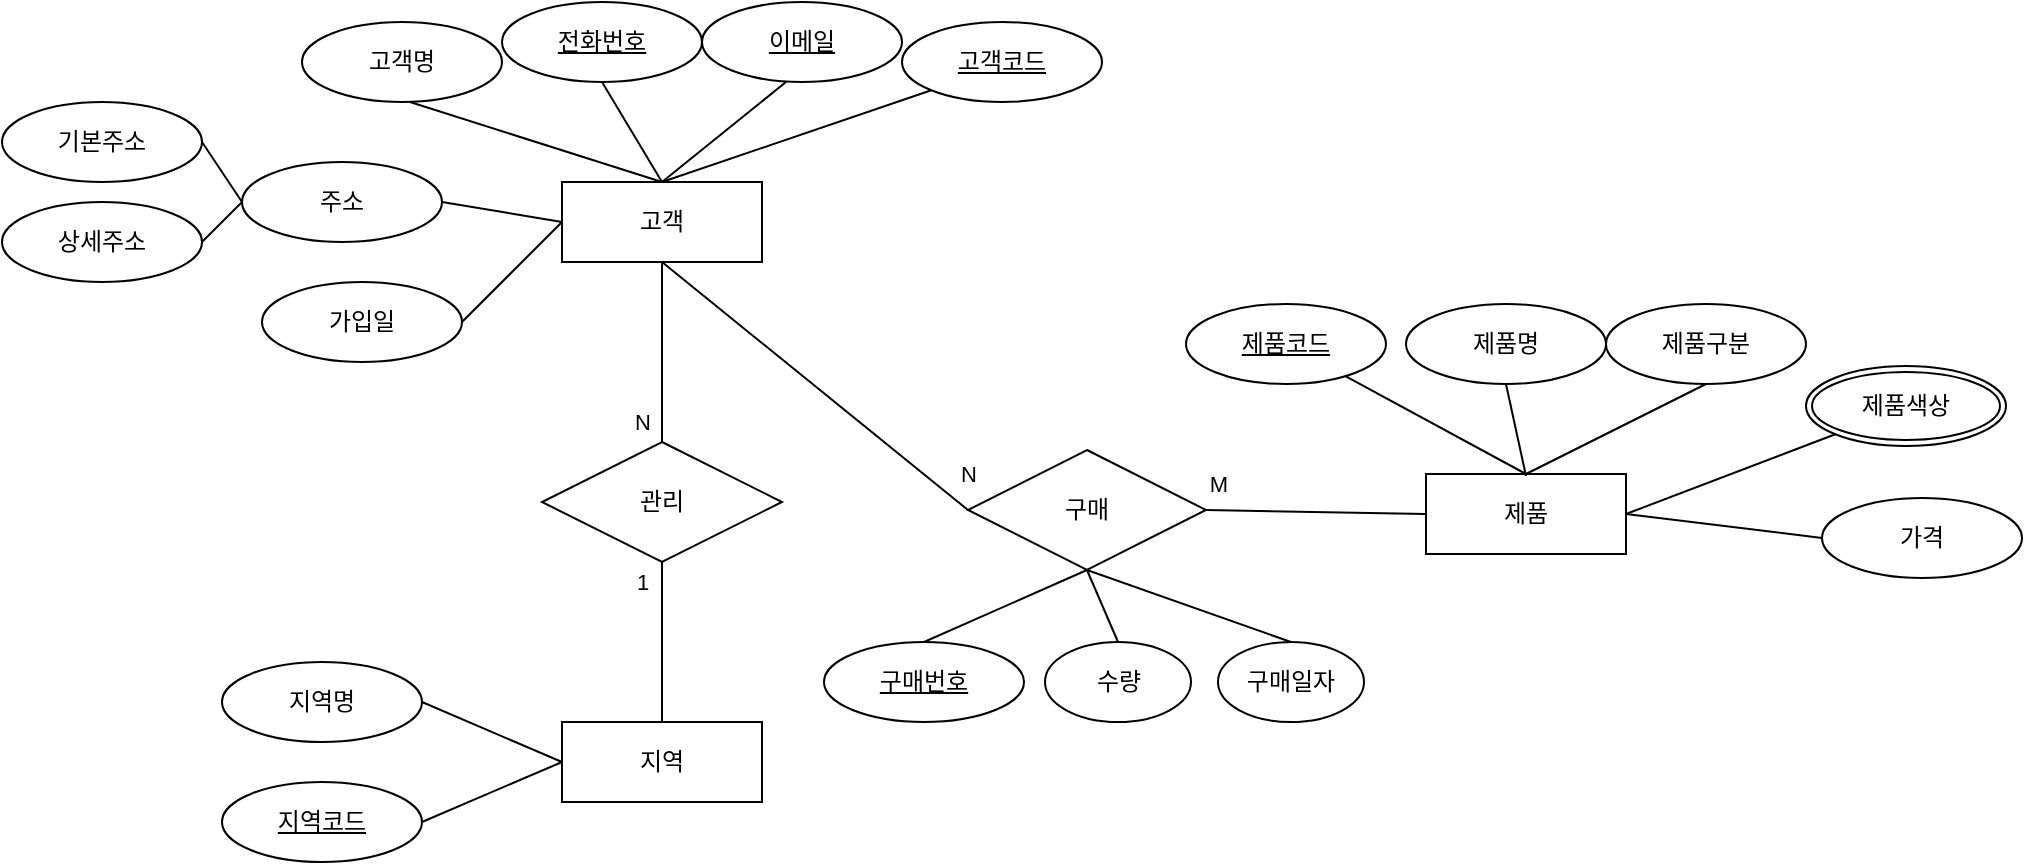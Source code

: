 <mxfile version="24.4.9" type="github">
  <diagram name="페이지-1" id="IF5AbfCkqErPpQ4If3bP">
    <mxGraphModel dx="1434" dy="746" grid="1" gridSize="10" guides="1" tooltips="1" connect="1" arrows="1" fold="1" page="1" pageScale="1" pageWidth="1169" pageHeight="1654" math="0" shadow="0">
      <root>
        <mxCell id="0" />
        <mxCell id="1" parent="0" />
        <mxCell id="cT9uqwKPEqpuGE8zAoui-2" value="고객" style="rounded=0;whiteSpace=wrap;html=1;" vertex="1" parent="1">
          <mxGeometry x="300" y="260" width="100" height="40" as="geometry" />
        </mxCell>
        <mxCell id="cT9uqwKPEqpuGE8zAoui-4" value="고객명" style="ellipse;whiteSpace=wrap;html=1;align=center;" vertex="1" parent="1">
          <mxGeometry x="170" y="180" width="100" height="40" as="geometry" />
        </mxCell>
        <mxCell id="cT9uqwKPEqpuGE8zAoui-5" value="전화번호" style="ellipse;whiteSpace=wrap;html=1;align=center;fontStyle=4;" vertex="1" parent="1">
          <mxGeometry x="270" y="170" width="100" height="40" as="geometry" />
        </mxCell>
        <mxCell id="cT9uqwKPEqpuGE8zAoui-6" value="이메일" style="ellipse;whiteSpace=wrap;html=1;align=center;fontStyle=4;" vertex="1" parent="1">
          <mxGeometry x="370" y="170" width="100" height="40" as="geometry" />
        </mxCell>
        <mxCell id="cT9uqwKPEqpuGE8zAoui-7" value="" style="endArrow=none;html=1;rounded=0;entryX=0.5;entryY=1;entryDx=0;entryDy=0;exitX=0.5;exitY=0;exitDx=0;exitDy=0;" edge="1" parent="1" source="cT9uqwKPEqpuGE8zAoui-2" target="cT9uqwKPEqpuGE8zAoui-5">
          <mxGeometry relative="1" as="geometry">
            <mxPoint x="380" y="255" as="sourcePoint" />
            <mxPoint x="430" y="350" as="targetPoint" />
          </mxGeometry>
        </mxCell>
        <mxCell id="cT9uqwKPEqpuGE8zAoui-8" value="" style="endArrow=none;html=1;rounded=0;exitX=1;exitY=0.5;exitDx=0;exitDy=0;" edge="1" parent="1" source="cT9uqwKPEqpuGE8zAoui-16">
          <mxGeometry relative="1" as="geometry">
            <mxPoint x="180" y="240" as="sourcePoint" />
            <mxPoint x="300" y="280" as="targetPoint" />
          </mxGeometry>
        </mxCell>
        <mxCell id="cT9uqwKPEqpuGE8zAoui-11" value="" style="endArrow=none;html=1;rounded=0;entryX=0.42;entryY=1;entryDx=0;entryDy=0;entryPerimeter=0;" edge="1" parent="1" target="cT9uqwKPEqpuGE8zAoui-6">
          <mxGeometry relative="1" as="geometry">
            <mxPoint x="350" y="260" as="sourcePoint" />
            <mxPoint x="410" y="220" as="targetPoint" />
            <Array as="points" />
          </mxGeometry>
        </mxCell>
        <mxCell id="cT9uqwKPEqpuGE8zAoui-12" value="고객코드" style="ellipse;whiteSpace=wrap;html=1;align=center;fontStyle=4;" vertex="1" parent="1">
          <mxGeometry x="470" y="180" width="100" height="40" as="geometry" />
        </mxCell>
        <mxCell id="cT9uqwKPEqpuGE8zAoui-15" value="" style="endArrow=none;html=1;rounded=0;entryX=0;entryY=1;entryDx=0;entryDy=0;" edge="1" parent="1" target="cT9uqwKPEqpuGE8zAoui-12">
          <mxGeometry relative="1" as="geometry">
            <mxPoint x="350" y="260" as="sourcePoint" />
            <mxPoint x="464.645" y="214.142" as="targetPoint" />
          </mxGeometry>
        </mxCell>
        <mxCell id="cT9uqwKPEqpuGE8zAoui-16" value="주소&lt;span style=&quot;color: rgba(0, 0, 0, 0); font-family: monospace; font-size: 0px; text-align: start; text-wrap: nowrap;&quot;&gt;%3CmxGraphModel%3E%3Croot%3E%3CmxCell%20id%3D%220%22%2F%3E%3CmxCell%20id%3D%221%22%20parent%3D%220%22%2F%3E%3CmxCell%20id%3D%222%22%20value%3D%22%EA%B3%A0%EA%B0%9D%EB%AA%85%22%20style%3D%22ellipse%3BwhiteSpace%3Dwrap%3Bhtml%3D1%3Balign%3Dcenter%3B%22%20vertex%3D%221%22%20parent%3D%221%22%3E%3CmxGeometry%20x%3D%22220%22%20y%3D%22390%22%20width%3D%22100%22%20height%3D%2240%22%20as%3D%22geometry%22%2F%3E%3C%2FmxCell%3E%3C%2Froot%3E%3C%2FmxGraphModel%3E&lt;/span&gt;" style="ellipse;whiteSpace=wrap;html=1;align=center;" vertex="1" parent="1">
          <mxGeometry x="140" y="250" width="100" height="40" as="geometry" />
        </mxCell>
        <mxCell id="cT9uqwKPEqpuGE8zAoui-17" value="기본주소&lt;span style=&quot;color: rgba(0, 0, 0, 0); font-family: monospace; font-size: 0px; text-align: start; text-wrap: nowrap;&quot;&gt;%3CmxGraphModel%3E%3Croot%3E%3CmxCell%20id%3D%220%22%2F%3E%3CmxCell%20id%3D%221%22%20parent%3D%220%22%2F%3E%3CmxCell%20id%3D%222%22%20value%3D%22%EA%B3%A0%EA%B0%9D%EB%AA%85%22%20style%3D%22ellipse%3BwhiteSpace%3Dwrap%3Bhtml%3D1%3Balign%3Dcenter%3B%22%20vertex%3D%221%22%20parent%3D%221%22%3E%3CmxGeometry%20x%3D%22220%22%20y%3D%22390%22%20width%3D%22100%22%20height%3D%2240%22%20as%3D%22geometry%22%2F%3E%3C%2FmxCell%3E%3C%2Froot%3E%3C%2FmxGraphModel%3E&lt;/span&gt;" style="ellipse;whiteSpace=wrap;html=1;align=center;" vertex="1" parent="1">
          <mxGeometry x="20" y="220" width="100" height="40" as="geometry" />
        </mxCell>
        <mxCell id="cT9uqwKPEqpuGE8zAoui-19" value="상세주소" style="ellipse;whiteSpace=wrap;html=1;align=center;" vertex="1" parent="1">
          <mxGeometry x="20" y="270" width="100" height="40" as="geometry" />
        </mxCell>
        <mxCell id="cT9uqwKPEqpuGE8zAoui-21" value="" style="endArrow=none;html=1;rounded=0;exitX=0.44;exitY=1;exitDx=0;exitDy=0;exitPerimeter=0;" edge="1" parent="1">
          <mxGeometry relative="1" as="geometry">
            <mxPoint x="224" y="220" as="sourcePoint" />
            <mxPoint x="350" y="260" as="targetPoint" />
          </mxGeometry>
        </mxCell>
        <mxCell id="cT9uqwKPEqpuGE8zAoui-22" value="" style="endArrow=none;html=1;rounded=0;exitX=1;exitY=0.5;exitDx=0;exitDy=0;entryX=0;entryY=0.5;entryDx=0;entryDy=0;" edge="1" parent="1" source="cT9uqwKPEqpuGE8zAoui-17" target="cT9uqwKPEqpuGE8zAoui-16">
          <mxGeometry relative="1" as="geometry">
            <mxPoint x="120" y="240" as="sourcePoint" />
            <mxPoint x="180" y="250" as="targetPoint" />
          </mxGeometry>
        </mxCell>
        <mxCell id="cT9uqwKPEqpuGE8zAoui-23" value="" style="endArrow=none;html=1;rounded=0;exitX=0;exitY=0.5;exitDx=0;exitDy=0;entryX=1;entryY=0.5;entryDx=0;entryDy=0;" edge="1" parent="1" source="cT9uqwKPEqpuGE8zAoui-16" target="cT9uqwKPEqpuGE8zAoui-19">
          <mxGeometry relative="1" as="geometry">
            <mxPoint x="140" y="250" as="sourcePoint" />
            <mxPoint x="150" y="280" as="targetPoint" />
          </mxGeometry>
        </mxCell>
        <mxCell id="cT9uqwKPEqpuGE8zAoui-24" value="지역" style="rounded=0;whiteSpace=wrap;html=1;" vertex="1" parent="1">
          <mxGeometry x="300" y="530" width="100" height="40" as="geometry" />
        </mxCell>
        <mxCell id="cT9uqwKPEqpuGE8zAoui-25" value="지역명" style="ellipse;whiteSpace=wrap;html=1;align=center;" vertex="1" parent="1">
          <mxGeometry x="130" y="500" width="100" height="40" as="geometry" />
        </mxCell>
        <mxCell id="cT9uqwKPEqpuGE8zAoui-28" value="" style="endArrow=none;html=1;rounded=0;entryX=0;entryY=0.5;entryDx=0;entryDy=0;exitX=1;exitY=0.5;exitDx=0;exitDy=0;" edge="1" parent="1" source="cT9uqwKPEqpuGE8zAoui-31" target="cT9uqwKPEqpuGE8zAoui-24">
          <mxGeometry relative="1" as="geometry">
            <mxPoint x="250" y="575" as="sourcePoint" />
            <mxPoint x="300" y="550" as="targetPoint" />
          </mxGeometry>
        </mxCell>
        <mxCell id="cT9uqwKPEqpuGE8zAoui-29" value="" style="endArrow=none;html=1;rounded=0;exitX=1;exitY=0.5;exitDx=0;exitDy=0;entryX=0;entryY=0.5;entryDx=0;entryDy=0;" edge="1" parent="1" source="cT9uqwKPEqpuGE8zAoui-25" target="cT9uqwKPEqpuGE8zAoui-24">
          <mxGeometry relative="1" as="geometry">
            <mxPoint x="300" y="635" as="sourcePoint" />
            <mxPoint x="340" y="620" as="targetPoint" />
          </mxGeometry>
        </mxCell>
        <mxCell id="cT9uqwKPEqpuGE8zAoui-31" value="지역코드" style="ellipse;whiteSpace=wrap;html=1;align=center;fontStyle=4;" vertex="1" parent="1">
          <mxGeometry x="130" y="560" width="100" height="40" as="geometry" />
        </mxCell>
        <mxCell id="cT9uqwKPEqpuGE8zAoui-32" value="가입일&lt;span style=&quot;color: rgba(0, 0, 0, 0); font-family: monospace; font-size: 0px; text-align: start; text-wrap: nowrap;&quot;&gt;%3CmxGraphModel%3E%3Croot%3E%3CmxCell%20id%3D%220%22%2F%3E%3CmxCell%20id%3D%221%22%20parent%3D%220%22%2F%3E%3CmxCell%20id%3D%222%22%20value%3D%22%EC%A3%BC%EC%86%8C%26lt%3Bspan%20style%3D%26quot%3Bcolor%3A%20rgba(0%2C%200%2C%200%2C%200)%3B%20font-family%3A%20monospace%3B%20font-size%3A%200px%3B%20text-align%3A%20start%3B%20text-wrap%3A%20nowrap%3B%26quot%3B%26gt%3B%253CmxGraphModel%253E%253Croot%253E%253CmxCell%2520id%253D%25220%2522%252F%253E%253CmxCell%2520id%253D%25221%2522%2520parent%253D%25220%2522%252F%253E%253CmxCell%2520id%253D%25222%2522%2520value%253D%2522%25EA%25B3%25A0%25EA%25B0%259D%25EB%25AA%2585%2522%2520style%253D%2522ellipse%253BwhiteSpace%253Dwrap%253Bhtml%253D1%253Balign%253Dcenter%253B%2522%2520vertex%253D%25221%2522%2520parent%253D%25221%2522%253E%253CmxGeometry%2520x%253D%2522220%2522%2520y%253D%2522390%2522%2520width%253D%2522100%2522%2520height%253D%252240%2522%2520as%253D%2522geometry%2522%252F%253E%253C%252FmxCell%253E%253C%252Froot%253E%253C%252FmxGraphModel%253E%26lt%3B%2Fspan%26gt%3B%22%20style%3D%22ellipse%3BwhiteSpace%3Dwrap%3Bhtml%3D1%3Balign%3Dcenter%3B%22%20vertex%3D%221%22%20parent%3D%221%22%3E%3CmxGeometry%20x%3D%22230%22%20y%3D%22240%22%20width%3D%22100%22%20height%3D%2240%22%20as%3D%22geometry%22%2F%3E%3C%2FmxCell%3E%3C%2Froot%3E%3C%2FmxGraphModel%3E&lt;/span&gt;" style="ellipse;whiteSpace=wrap;html=1;align=center;" vertex="1" parent="1">
          <mxGeometry x="150" y="310" width="100" height="40" as="geometry" />
        </mxCell>
        <mxCell id="cT9uqwKPEqpuGE8zAoui-34" value="" style="endArrow=none;html=1;rounded=0;exitX=1;exitY=0.5;exitDx=0;exitDy=0;entryX=0;entryY=0.5;entryDx=0;entryDy=0;exitPerimeter=0;" edge="1" parent="1" source="cT9uqwKPEqpuGE8zAoui-32" target="cT9uqwKPEqpuGE8zAoui-2">
          <mxGeometry relative="1" as="geometry">
            <mxPoint x="240" y="320" as="sourcePoint" />
            <mxPoint x="300" y="330" as="targetPoint" />
          </mxGeometry>
        </mxCell>
        <mxCell id="cT9uqwKPEqpuGE8zAoui-35" value="" style="endArrow=none;html=1;rounded=0;exitX=0.5;exitY=0;exitDx=0;exitDy=0;" edge="1" parent="1" source="cT9uqwKPEqpuGE8zAoui-58">
          <mxGeometry relative="1" as="geometry">
            <mxPoint x="318" y="341" as="sourcePoint" />
            <mxPoint x="350" y="300" as="targetPoint" />
          </mxGeometry>
        </mxCell>
        <mxCell id="cT9uqwKPEqpuGE8zAoui-61" value="N" style="edgeLabel;html=1;align=center;verticalAlign=middle;resizable=0;points=[];" vertex="1" connectable="0" parent="cT9uqwKPEqpuGE8zAoui-35">
          <mxGeometry x="-0.044" y="4" relative="1" as="geometry">
            <mxPoint x="-6" y="33" as="offset" />
          </mxGeometry>
        </mxCell>
        <mxCell id="cT9uqwKPEqpuGE8zAoui-36" value="제품" style="rounded=0;whiteSpace=wrap;html=1;" vertex="1" parent="1">
          <mxGeometry x="732" y="406" width="100" height="40" as="geometry" />
        </mxCell>
        <mxCell id="cT9uqwKPEqpuGE8zAoui-38" value="" style="endArrow=none;html=1;rounded=0;entryX=0.5;entryY=0;entryDx=0;entryDy=0;" edge="1" parent="1" source="cT9uqwKPEqpuGE8zAoui-40" target="cT9uqwKPEqpuGE8zAoui-36">
          <mxGeometry relative="1" as="geometry">
            <mxPoint x="682" y="451" as="sourcePoint" />
            <mxPoint x="732" y="426" as="targetPoint" />
          </mxGeometry>
        </mxCell>
        <mxCell id="cT9uqwKPEqpuGE8zAoui-40" value="제품코드" style="ellipse;whiteSpace=wrap;html=1;align=center;fontStyle=4;" vertex="1" parent="1">
          <mxGeometry x="612" y="321" width="100" height="40" as="geometry" />
        </mxCell>
        <mxCell id="cT9uqwKPEqpuGE8zAoui-41" value="제품명" style="ellipse;whiteSpace=wrap;html=1;align=center;" vertex="1" parent="1">
          <mxGeometry x="722" y="321" width="100" height="40" as="geometry" />
        </mxCell>
        <mxCell id="cT9uqwKPEqpuGE8zAoui-42" value="" style="endArrow=none;html=1;rounded=0;exitX=1;exitY=0.5;exitDx=0;exitDy=0;" edge="1" parent="1">
          <mxGeometry relative="1" as="geometry">
            <mxPoint x="772" y="361" as="sourcePoint" />
            <mxPoint x="782" y="407" as="targetPoint" />
          </mxGeometry>
        </mxCell>
        <mxCell id="cT9uqwKPEqpuGE8zAoui-43" value="제품구분" style="ellipse;whiteSpace=wrap;html=1;align=center;" vertex="1" parent="1">
          <mxGeometry x="822" y="321" width="100" height="40" as="geometry" />
        </mxCell>
        <mxCell id="cT9uqwKPEqpuGE8zAoui-44" value="" style="endArrow=none;html=1;rounded=0;exitX=0.5;exitY=1;exitDx=0;exitDy=0;" edge="1" parent="1" source="cT9uqwKPEqpuGE8zAoui-43">
          <mxGeometry relative="1" as="geometry">
            <mxPoint x="782" y="371" as="sourcePoint" />
            <mxPoint x="782" y="406" as="targetPoint" />
          </mxGeometry>
        </mxCell>
        <mxCell id="cT9uqwKPEqpuGE8zAoui-46" value="제품색상" style="ellipse;shape=doubleEllipse;margin=3;whiteSpace=wrap;html=1;align=center;" vertex="1" parent="1">
          <mxGeometry x="922" y="352" width="100" height="40" as="geometry" />
        </mxCell>
        <mxCell id="cT9uqwKPEqpuGE8zAoui-47" value="가격" style="ellipse;whiteSpace=wrap;html=1;align=center;" vertex="1" parent="1">
          <mxGeometry x="930" y="418" width="100" height="40" as="geometry" />
        </mxCell>
        <mxCell id="cT9uqwKPEqpuGE8zAoui-48" value="" style="endArrow=none;html=1;rounded=0;exitX=0;exitY=1;exitDx=0;exitDy=0;entryX=1;entryY=0.5;entryDx=0;entryDy=0;" edge="1" parent="1" source="cT9uqwKPEqpuGE8zAoui-46" target="cT9uqwKPEqpuGE8zAoui-36">
          <mxGeometry relative="1" as="geometry">
            <mxPoint x="912" y="388" as="sourcePoint" />
            <mxPoint x="832" y="426" as="targetPoint" />
          </mxGeometry>
        </mxCell>
        <mxCell id="cT9uqwKPEqpuGE8zAoui-49" value="" style="endArrow=none;html=1;rounded=0;exitX=0;exitY=0.5;exitDx=0;exitDy=0;entryX=1;entryY=0.5;entryDx=0;entryDy=0;" edge="1" parent="1" source="cT9uqwKPEqpuGE8zAoui-47" target="cT9uqwKPEqpuGE8zAoui-36">
          <mxGeometry relative="1" as="geometry">
            <mxPoint x="912" y="441" as="sourcePoint" />
            <mxPoint x="842" y="444" as="targetPoint" />
          </mxGeometry>
        </mxCell>
        <mxCell id="cT9uqwKPEqpuGE8zAoui-53" value="" style="endArrow=none;html=1;rounded=0;exitX=0;exitY=0.5;exitDx=0;exitDy=0;entryX=0.5;entryY=1;entryDx=0;entryDy=0;" edge="1" parent="1" source="cT9uqwKPEqpuGE8zAoui-63" target="cT9uqwKPEqpuGE8zAoui-2">
          <mxGeometry relative="1" as="geometry">
            <mxPoint x="441" y="323" as="sourcePoint" />
            <mxPoint x="442" y="279" as="targetPoint" />
          </mxGeometry>
        </mxCell>
        <mxCell id="cT9uqwKPEqpuGE8zAoui-77" value="N" style="edgeLabel;html=1;align=center;verticalAlign=middle;resizable=0;points=[];" vertex="1" connectable="0" parent="cT9uqwKPEqpuGE8zAoui-53">
          <mxGeometry x="0.049" y="-5" relative="1" as="geometry">
            <mxPoint x="77" y="51" as="offset" />
          </mxGeometry>
        </mxCell>
        <mxCell id="cT9uqwKPEqpuGE8zAoui-55" value="" style="endArrow=none;html=1;rounded=0;exitX=1;exitY=0.5;exitDx=0;exitDy=0;entryX=0;entryY=0.5;entryDx=0;entryDy=0;" edge="1" parent="1" source="cT9uqwKPEqpuGE8zAoui-63" target="cT9uqwKPEqpuGE8zAoui-36">
          <mxGeometry relative="1" as="geometry">
            <mxPoint x="770" y="510" as="sourcePoint" />
            <mxPoint x="690" y="460" as="targetPoint" />
          </mxGeometry>
        </mxCell>
        <mxCell id="cT9uqwKPEqpuGE8zAoui-78" value="M" style="edgeLabel;html=1;align=center;verticalAlign=middle;resizable=0;points=[];" vertex="1" connectable="0" parent="cT9uqwKPEqpuGE8zAoui-55">
          <mxGeometry x="-0.564" y="2" relative="1" as="geometry">
            <mxPoint x="-18" y="-12" as="offset" />
          </mxGeometry>
        </mxCell>
        <mxCell id="cT9uqwKPEqpuGE8zAoui-58" value="관리" style="shape=rhombus;perimeter=rhombusPerimeter;whiteSpace=wrap;html=1;align=center;" vertex="1" parent="1">
          <mxGeometry x="290" y="390" width="120" height="60" as="geometry" />
        </mxCell>
        <mxCell id="cT9uqwKPEqpuGE8zAoui-63" value="구매" style="shape=rhombus;perimeter=rhombusPerimeter;whiteSpace=wrap;html=1;align=center;" vertex="1" parent="1">
          <mxGeometry x="503" y="394" width="119" height="60" as="geometry" />
        </mxCell>
        <mxCell id="cT9uqwKPEqpuGE8zAoui-64" value="수량" style="ellipse;whiteSpace=wrap;html=1;align=center;" vertex="1" parent="1">
          <mxGeometry x="541.5" y="490" width="73" height="40" as="geometry" />
        </mxCell>
        <mxCell id="cT9uqwKPEqpuGE8zAoui-65" value="구매일자" style="ellipse;whiteSpace=wrap;html=1;align=center;" vertex="1" parent="1">
          <mxGeometry x="628" y="490" width="73" height="40" as="geometry" />
        </mxCell>
        <mxCell id="cT9uqwKPEqpuGE8zAoui-66" value="구매번호" style="ellipse;whiteSpace=wrap;html=1;align=center;fontStyle=4;" vertex="1" parent="1">
          <mxGeometry x="431" y="490" width="100" height="40" as="geometry" />
        </mxCell>
        <mxCell id="cT9uqwKPEqpuGE8zAoui-67" value="" style="endArrow=none;html=1;rounded=0;exitX=0.5;exitY=0;exitDx=0;exitDy=0;" edge="1" parent="1" source="cT9uqwKPEqpuGE8zAoui-24">
          <mxGeometry relative="1" as="geometry">
            <mxPoint x="349.5" y="510" as="sourcePoint" />
            <mxPoint x="350" y="450" as="targetPoint" />
          </mxGeometry>
        </mxCell>
        <mxCell id="cT9uqwKPEqpuGE8zAoui-68" value="1" style="edgeLabel;html=1;align=center;verticalAlign=middle;resizable=0;points=[];" vertex="1" connectable="0" parent="cT9uqwKPEqpuGE8zAoui-67">
          <mxGeometry x="-0.044" y="4" relative="1" as="geometry">
            <mxPoint x="-6" y="-32" as="offset" />
          </mxGeometry>
        </mxCell>
        <mxCell id="cT9uqwKPEqpuGE8zAoui-70" value="" style="endArrow=none;html=1;rounded=0;entryX=0.5;entryY=0;entryDx=0;entryDy=0;exitX=0.5;exitY=1;exitDx=0;exitDy=0;" edge="1" parent="1" source="cT9uqwKPEqpuGE8zAoui-63" target="cT9uqwKPEqpuGE8zAoui-66">
          <mxGeometry relative="1" as="geometry">
            <mxPoint x="430" y="421" as="sourcePoint" />
            <mxPoint x="520" y="470" as="targetPoint" />
          </mxGeometry>
        </mxCell>
        <mxCell id="cT9uqwKPEqpuGE8zAoui-71" value="" style="endArrow=none;html=1;rounded=0;entryX=0.5;entryY=0;entryDx=0;entryDy=0;exitX=0.5;exitY=1;exitDx=0;exitDy=0;" edge="1" parent="1" source="cT9uqwKPEqpuGE8zAoui-63" target="cT9uqwKPEqpuGE8zAoui-64">
          <mxGeometry relative="1" as="geometry">
            <mxPoint x="561" y="460" as="sourcePoint" />
            <mxPoint x="491" y="500" as="targetPoint" />
          </mxGeometry>
        </mxCell>
        <mxCell id="cT9uqwKPEqpuGE8zAoui-72" value="" style="endArrow=none;html=1;rounded=0;entryX=0.5;entryY=0;entryDx=0;entryDy=0;exitX=0.5;exitY=1;exitDx=0;exitDy=0;" edge="1" parent="1" source="cT9uqwKPEqpuGE8zAoui-63" target="cT9uqwKPEqpuGE8zAoui-65">
          <mxGeometry relative="1" as="geometry">
            <mxPoint x="583" y="474" as="sourcePoint" />
            <mxPoint x="501" y="510" as="targetPoint" />
          </mxGeometry>
        </mxCell>
      </root>
    </mxGraphModel>
  </diagram>
</mxfile>
